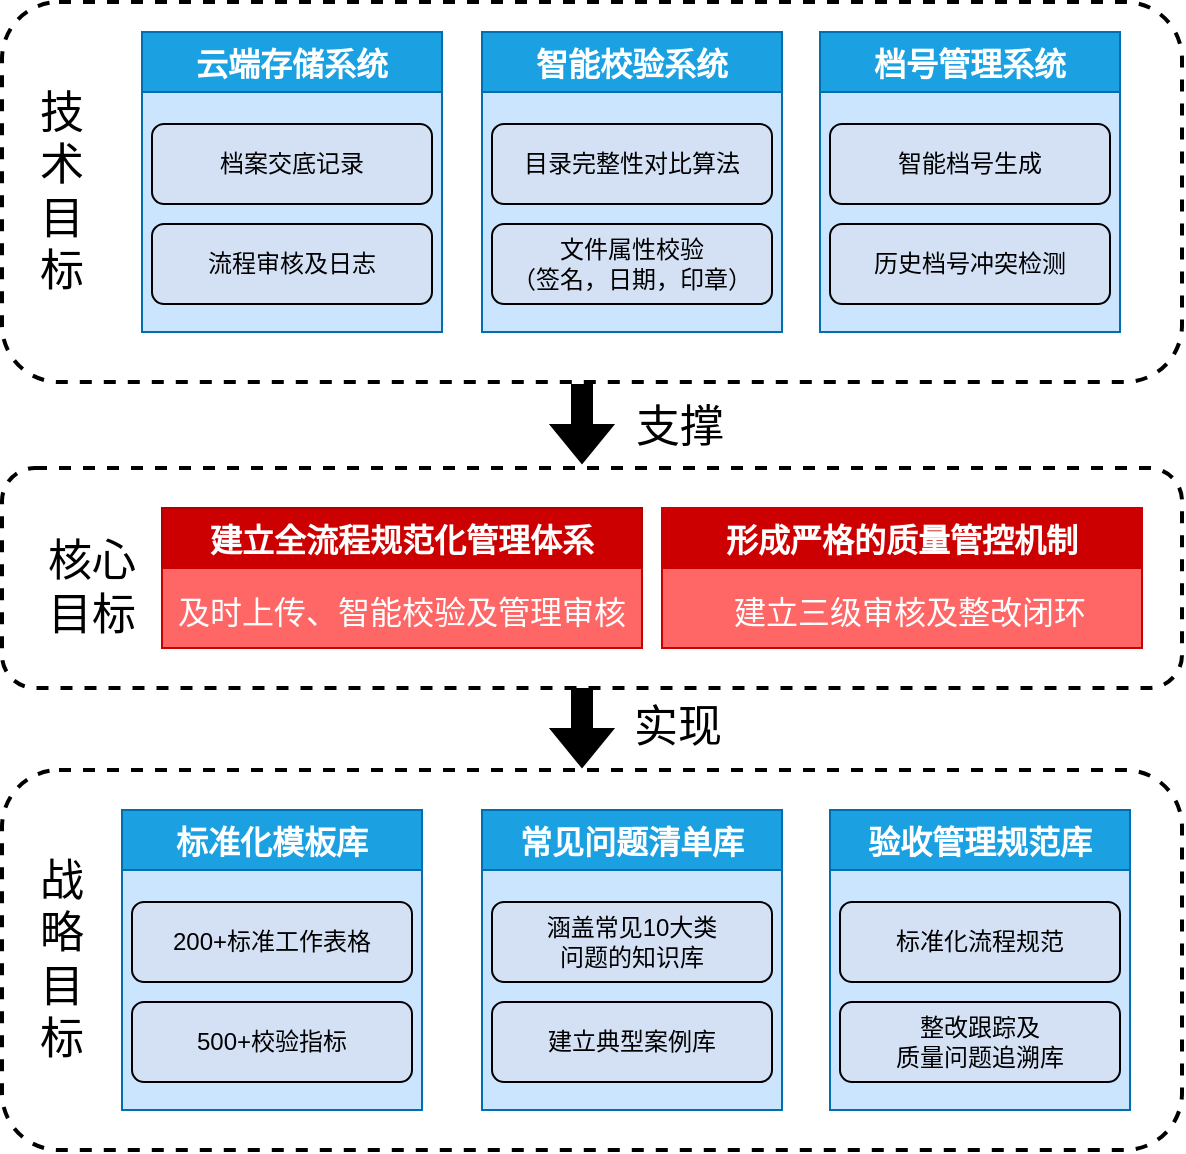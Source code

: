 <mxfile version="28.2.3">
  <diagram id="wFE0QG_FPsp0jaGvCLVb" name="Page-1">
    <mxGraphModel dx="1373" dy="783" grid="1" gridSize="10" guides="1" tooltips="1" connect="1" arrows="1" fold="1" page="1" pageScale="1" pageWidth="850" pageHeight="1100" math="0" shadow="0">
      <root>
        <mxCell id="0" />
        <mxCell id="1" parent="0" />
        <mxCell id="pGOpG-bSNhb2IHFQ8WJe-31" value="" style="rounded=1;whiteSpace=wrap;html=1;strokeColor=default;dashed=1;strokeWidth=2;perimeterSpacing=0;" vertex="1" parent="1">
          <mxGeometry x="20" y="30" width="590" height="190" as="geometry" />
        </mxCell>
        <mxCell id="pGOpG-bSNhb2IHFQ8WJe-39" value="&lt;div&gt;技&lt;/div&gt;&lt;div&gt;术&lt;/div&gt;&lt;div&gt;目&lt;/div&gt;&lt;div&gt;标&lt;/div&gt;" style="text;html=1;align=center;verticalAlign=middle;whiteSpace=wrap;rounded=0;fontSize=22;" vertex="1" parent="1">
          <mxGeometry x="20" y="60" width="60" height="130" as="geometry" />
        </mxCell>
        <mxCell id="pGOpG-bSNhb2IHFQ8WJe-41" value="" style="rounded=1;whiteSpace=wrap;html=1;strokeColor=default;dashed=1;strokeWidth=2;perimeterSpacing=0;" vertex="1" parent="1">
          <mxGeometry x="20" y="263" width="590" height="110" as="geometry" />
        </mxCell>
        <mxCell id="pGOpG-bSNhb2IHFQ8WJe-42" value="建立全流程规范化管理体系" style="swimlane;fontStyle=1;align=center;verticalAlign=middle;childLayout=stackLayout;horizontal=1;startSize=30;horizontalStack=0;resizeParent=0;resizeLast=1;container=0;fontColor=#ffffff;collapsible=0;rounded=0;arcSize=30;strokeColor=#B20000;fillColor=#CC0000;swimlaneFillColor=#ffffc0;dropTarget=0;fontSize=16;" vertex="1" parent="1">
          <mxGeometry x="100" y="283" width="240" height="70" as="geometry" />
        </mxCell>
        <mxCell id="pGOpG-bSNhb2IHFQ8WJe-43" value="" style="text;html=1;strokeColor=#CC0000;fillColor=#FF6666;align=center;verticalAlign=middle;spacingLeft=4;spacingRight=4;whiteSpace=wrap;overflow=hidden;rotatable=0;fontColor=#ffffff;" vertex="1" parent="pGOpG-bSNhb2IHFQ8WJe-42">
          <mxGeometry y="30" width="240" height="40" as="geometry" />
        </mxCell>
        <mxCell id="pGOpG-bSNhb2IHFQ8WJe-45" value="&lt;div&gt;核心&lt;/div&gt;&lt;div&gt;目标&lt;/div&gt;" style="text;html=1;align=center;verticalAlign=middle;whiteSpace=wrap;rounded=0;fontSize=22;" vertex="1" parent="1">
          <mxGeometry x="20" y="293" width="90" height="60" as="geometry" />
        </mxCell>
        <mxCell id="pGOpG-bSNhb2IHFQ8WJe-46" value="" style="rounded=1;whiteSpace=wrap;html=1;strokeColor=default;dashed=1;strokeWidth=2;perimeterSpacing=0;" vertex="1" parent="1">
          <mxGeometry x="20" y="414" width="590" height="190" as="geometry" />
        </mxCell>
        <mxCell id="pGOpG-bSNhb2IHFQ8WJe-47" value="标准化模板库" style="swimlane;fontStyle=1;align=center;verticalAlign=middle;childLayout=stackLayout;horizontal=1;startSize=30;horizontalStack=0;resizeParent=0;resizeLast=1;container=0;fontColor=#ffffff;collapsible=0;rounded=0;arcSize=30;strokeColor=#006EAF;fillColor=#1ba1e2;swimlaneFillColor=#ffffc0;dropTarget=0;fontSize=16;" vertex="1" parent="1">
          <mxGeometry x="80" y="434" width="150" height="150" as="geometry" />
        </mxCell>
        <mxCell id="pGOpG-bSNhb2IHFQ8WJe-48" value="" style="text;html=1;strokeColor=#006EAF;fillColor=#CCE5FF;align=center;verticalAlign=middle;spacingLeft=4;spacingRight=4;whiteSpace=wrap;overflow=hidden;rotatable=0;fontColor=#ffffff;" vertex="1" parent="pGOpG-bSNhb2IHFQ8WJe-47">
          <mxGeometry y="30" width="150" height="120" as="geometry" />
        </mxCell>
        <mxCell id="pGOpG-bSNhb2IHFQ8WJe-50" value="&lt;div&gt;战&lt;/div&gt;&lt;div&gt;略&lt;/div&gt;&lt;div&gt;目&lt;/div&gt;&lt;div&gt;标&lt;/div&gt;" style="text;html=1;align=center;verticalAlign=middle;whiteSpace=wrap;rounded=0;fontSize=22;" vertex="1" parent="1">
          <mxGeometry x="20" y="444" width="60" height="130" as="geometry" />
        </mxCell>
        <mxCell id="pGOpG-bSNhb2IHFQ8WJe-51" value="形成严格的质量管控机制" style="swimlane;fontStyle=1;align=center;verticalAlign=middle;childLayout=stackLayout;horizontal=1;startSize=30;horizontalStack=0;resizeParent=0;resizeLast=1;container=0;fontColor=#ffffff;collapsible=0;rounded=0;arcSize=30;strokeColor=#CC0000;fillColor=#CC0000;swimlaneFillColor=#ffffc0;dropTarget=0;fontSize=16;" vertex="1" parent="1">
          <mxGeometry x="350" y="283" width="240" height="70" as="geometry" />
        </mxCell>
        <mxCell id="pGOpG-bSNhb2IHFQ8WJe-52" value="" style="text;html=1;strokeColor=#CC0000;fillColor=#FF6666;align=center;verticalAlign=middle;spacingLeft=4;spacingRight=4;whiteSpace=wrap;overflow=hidden;rotatable=0;fontColor=#ffffff;" vertex="1" parent="pGOpG-bSNhb2IHFQ8WJe-51">
          <mxGeometry y="30" width="240" height="40" as="geometry" />
        </mxCell>
        <mxCell id="pGOpG-bSNhb2IHFQ8WJe-53" value="" style="shape=flexArrow;endArrow=classic;html=1;rounded=0;fillColor=#000000;" edge="1" parent="1">
          <mxGeometry width="50" height="50" relative="1" as="geometry">
            <mxPoint x="310" y="221" as="sourcePoint" />
            <mxPoint x="310" y="261" as="targetPoint" />
          </mxGeometry>
        </mxCell>
        <mxCell id="pGOpG-bSNhb2IHFQ8WJe-54" value="" style="shape=flexArrow;endArrow=classic;html=1;rounded=0;fillColor=#000000;" edge="1" parent="1">
          <mxGeometry width="50" height="50" relative="1" as="geometry">
            <mxPoint x="310" y="373" as="sourcePoint" />
            <mxPoint x="310" y="413" as="targetPoint" />
          </mxGeometry>
        </mxCell>
        <mxCell id="pGOpG-bSNhb2IHFQ8WJe-55" value="&lt;div&gt;支撑&lt;/div&gt;" style="text;html=1;align=center;verticalAlign=middle;whiteSpace=wrap;rounded=0;fontSize=22;" vertex="1" parent="1">
          <mxGeometry x="314" y="213" width="90" height="60" as="geometry" />
        </mxCell>
        <mxCell id="pGOpG-bSNhb2IHFQ8WJe-56" value="实现" style="text;html=1;align=center;verticalAlign=middle;whiteSpace=wrap;rounded=0;fontSize=22;" vertex="1" parent="1">
          <mxGeometry x="313" y="363" width="90" height="60" as="geometry" />
        </mxCell>
        <mxCell id="pGOpG-bSNhb2IHFQ8WJe-63" value="200+标准工作表格" style="rounded=1;whiteSpace=wrap;html=1;fillColor=#D4E1F5;" vertex="1" parent="1">
          <mxGeometry x="85" y="480" width="140" height="40" as="geometry" />
        </mxCell>
        <mxCell id="pGOpG-bSNhb2IHFQ8WJe-64" value="500+校验指标" style="rounded=1;whiteSpace=wrap;html=1;fillColor=#D4E1F5;" vertex="1" parent="1">
          <mxGeometry x="85" y="530" width="140" height="40" as="geometry" />
        </mxCell>
        <mxCell id="pGOpG-bSNhb2IHFQ8WJe-65" value="常见问题清单库" style="swimlane;fontStyle=1;align=center;verticalAlign=middle;childLayout=stackLayout;horizontal=1;startSize=30;horizontalStack=0;resizeParent=0;resizeLast=1;container=0;fontColor=#ffffff;collapsible=0;rounded=0;arcSize=30;strokeColor=#006EAF;fillColor=#1ba1e2;swimlaneFillColor=#ffffc0;dropTarget=0;fontSize=16;" vertex="1" parent="1">
          <mxGeometry x="260" y="434" width="150" height="150" as="geometry" />
        </mxCell>
        <mxCell id="pGOpG-bSNhb2IHFQ8WJe-66" value="" style="text;html=1;strokeColor=#006EAF;fillColor=#CCE5FF;align=center;verticalAlign=middle;spacingLeft=4;spacingRight=4;whiteSpace=wrap;overflow=hidden;rotatable=0;fontColor=#ffffff;" vertex="1" parent="pGOpG-bSNhb2IHFQ8WJe-65">
          <mxGeometry y="30" width="150" height="120" as="geometry" />
        </mxCell>
        <mxCell id="pGOpG-bSNhb2IHFQ8WJe-67" value="&lt;div&gt;涵盖常见10大类&lt;/div&gt;&lt;div&gt;问题的知识库&lt;/div&gt;" style="rounded=1;whiteSpace=wrap;html=1;fillColor=#D4E1F5;" vertex="1" parent="1">
          <mxGeometry x="265" y="480" width="140" height="40" as="geometry" />
        </mxCell>
        <mxCell id="pGOpG-bSNhb2IHFQ8WJe-68" value="建立典型案例库" style="rounded=1;whiteSpace=wrap;html=1;fillColor=#D4E1F5;" vertex="1" parent="1">
          <mxGeometry x="265" y="530" width="140" height="40" as="geometry" />
        </mxCell>
        <mxCell id="pGOpG-bSNhb2IHFQ8WJe-69" value="验收管理规范库" style="swimlane;fontStyle=1;align=center;verticalAlign=middle;childLayout=stackLayout;horizontal=1;startSize=30;horizontalStack=0;resizeParent=0;resizeLast=1;container=0;fontColor=#ffffff;collapsible=0;rounded=0;arcSize=30;strokeColor=#006EAF;fillColor=#1ba1e2;swimlaneFillColor=#ffffc0;dropTarget=0;fontSize=16;" vertex="1" parent="1">
          <mxGeometry x="434" y="434" width="150" height="150" as="geometry" />
        </mxCell>
        <mxCell id="pGOpG-bSNhb2IHFQ8WJe-70" value="" style="text;html=1;strokeColor=#006EAF;fillColor=#CCE5FF;align=center;verticalAlign=middle;spacingLeft=4;spacingRight=4;whiteSpace=wrap;overflow=hidden;rotatable=0;fontColor=#ffffff;" vertex="1" parent="pGOpG-bSNhb2IHFQ8WJe-69">
          <mxGeometry y="30" width="150" height="120" as="geometry" />
        </mxCell>
        <mxCell id="pGOpG-bSNhb2IHFQ8WJe-71" value="标准化流程规范" style="rounded=1;whiteSpace=wrap;html=1;fillColor=#D4E1F5;" vertex="1" parent="1">
          <mxGeometry x="439" y="480" width="140" height="40" as="geometry" />
        </mxCell>
        <mxCell id="pGOpG-bSNhb2IHFQ8WJe-72" value="&lt;div&gt;整改跟踪及&lt;/div&gt;&lt;div&gt;质量问题追溯库&lt;/div&gt;" style="rounded=1;whiteSpace=wrap;html=1;fillColor=#D4E1F5;" vertex="1" parent="1">
          <mxGeometry x="439" y="530" width="140" height="40" as="geometry" />
        </mxCell>
        <mxCell id="pGOpG-bSNhb2IHFQ8WJe-73" value="及时上传、智能校验及管理审核" style="rounded=1;whiteSpace=wrap;html=1;fillColor=none;strokeColor=none;fontColor=#FFFFFF;fontSize=16;" vertex="1" parent="1">
          <mxGeometry x="105" y="316" width="230" height="37" as="geometry" />
        </mxCell>
        <mxCell id="pGOpG-bSNhb2IHFQ8WJe-74" value="建立三级审核及整改闭环" style="rounded=1;whiteSpace=wrap;html=1;fillColor=none;strokeColor=none;fontColor=#FFFFFF;fontSize=16;" vertex="1" parent="1">
          <mxGeometry x="364" y="316" width="220" height="37" as="geometry" />
        </mxCell>
        <mxCell id="pGOpG-bSNhb2IHFQ8WJe-75" value="智能校验系统" style="swimlane;fontStyle=1;align=center;verticalAlign=middle;childLayout=stackLayout;horizontal=1;startSize=30;horizontalStack=0;resizeParent=0;resizeLast=1;container=0;fontColor=#ffffff;collapsible=0;rounded=0;arcSize=30;strokeColor=#006EAF;fillColor=#1ba1e2;swimlaneFillColor=#ffffc0;dropTarget=0;fontSize=16;" vertex="1" parent="1">
          <mxGeometry x="260" y="45" width="150" height="150" as="geometry" />
        </mxCell>
        <mxCell id="pGOpG-bSNhb2IHFQ8WJe-76" value="" style="text;html=1;strokeColor=#006EAF;fillColor=#CCE5FF;align=center;verticalAlign=middle;spacingLeft=4;spacingRight=4;whiteSpace=wrap;overflow=hidden;rotatable=0;fontColor=#ffffff;" vertex="1" parent="pGOpG-bSNhb2IHFQ8WJe-75">
          <mxGeometry y="30" width="150" height="120" as="geometry" />
        </mxCell>
        <mxCell id="pGOpG-bSNhb2IHFQ8WJe-77" value="目录完整性对比算法" style="rounded=1;whiteSpace=wrap;html=1;fillColor=#D4E1F5;" vertex="1" parent="1">
          <mxGeometry x="265" y="91" width="140" height="40" as="geometry" />
        </mxCell>
        <mxCell id="pGOpG-bSNhb2IHFQ8WJe-78" value="&lt;div&gt;文件属性校验&lt;/div&gt;&lt;div&gt;（签名，日期，印章）&lt;/div&gt;" style="rounded=1;whiteSpace=wrap;html=1;fillColor=#D4E1F5;" vertex="1" parent="1">
          <mxGeometry x="265" y="141" width="140" height="40" as="geometry" />
        </mxCell>
        <mxCell id="pGOpG-bSNhb2IHFQ8WJe-79" value="云端存储系统" style="swimlane;fontStyle=1;align=center;verticalAlign=middle;childLayout=stackLayout;horizontal=1;startSize=30;horizontalStack=0;resizeParent=0;resizeLast=1;container=0;fontColor=#ffffff;collapsible=0;rounded=0;arcSize=30;strokeColor=#006EAF;fillColor=#1ba1e2;swimlaneFillColor=#ffffc0;dropTarget=0;fontSize=16;" vertex="1" parent="1">
          <mxGeometry x="90" y="45" width="150" height="150" as="geometry" />
        </mxCell>
        <mxCell id="pGOpG-bSNhb2IHFQ8WJe-80" value="" style="text;html=1;strokeColor=#006EAF;fillColor=#CCE5FF;align=center;verticalAlign=middle;spacingLeft=4;spacingRight=4;whiteSpace=wrap;overflow=hidden;rotatable=0;fontColor=#ffffff;" vertex="1" parent="pGOpG-bSNhb2IHFQ8WJe-79">
          <mxGeometry y="30" width="150" height="120" as="geometry" />
        </mxCell>
        <mxCell id="pGOpG-bSNhb2IHFQ8WJe-81" value="档案交底记录" style="rounded=1;whiteSpace=wrap;html=1;fillColor=#D4E1F5;" vertex="1" parent="1">
          <mxGeometry x="95" y="91" width="140" height="40" as="geometry" />
        </mxCell>
        <mxCell id="pGOpG-bSNhb2IHFQ8WJe-82" value="流程审核及日志" style="rounded=1;whiteSpace=wrap;html=1;fillColor=#D4E1F5;" vertex="1" parent="1">
          <mxGeometry x="95" y="141" width="140" height="40" as="geometry" />
        </mxCell>
        <mxCell id="pGOpG-bSNhb2IHFQ8WJe-83" value="档号管理系统" style="swimlane;fontStyle=1;align=center;verticalAlign=middle;childLayout=stackLayout;horizontal=1;startSize=30;horizontalStack=0;resizeParent=0;resizeLast=1;container=0;fontColor=#ffffff;collapsible=0;rounded=0;arcSize=30;strokeColor=#006EAF;fillColor=#1ba1e2;swimlaneFillColor=#ffffc0;dropTarget=0;fontSize=16;" vertex="1" parent="1">
          <mxGeometry x="429" y="45" width="150" height="150" as="geometry" />
        </mxCell>
        <mxCell id="pGOpG-bSNhb2IHFQ8WJe-84" value="" style="text;html=1;strokeColor=#006EAF;fillColor=#CCE5FF;align=center;verticalAlign=middle;spacingLeft=4;spacingRight=4;whiteSpace=wrap;overflow=hidden;rotatable=0;fontColor=#ffffff;" vertex="1" parent="pGOpG-bSNhb2IHFQ8WJe-83">
          <mxGeometry y="30" width="150" height="120" as="geometry" />
        </mxCell>
        <mxCell id="pGOpG-bSNhb2IHFQ8WJe-85" value="智能档号生成" style="rounded=1;whiteSpace=wrap;html=1;fillColor=#D4E1F5;" vertex="1" parent="1">
          <mxGeometry x="434" y="91" width="140" height="40" as="geometry" />
        </mxCell>
        <mxCell id="pGOpG-bSNhb2IHFQ8WJe-86" value="历史档号冲突检测" style="rounded=1;whiteSpace=wrap;html=1;fillColor=#D4E1F5;" vertex="1" parent="1">
          <mxGeometry x="434" y="141" width="140" height="40" as="geometry" />
        </mxCell>
      </root>
    </mxGraphModel>
  </diagram>
</mxfile>
